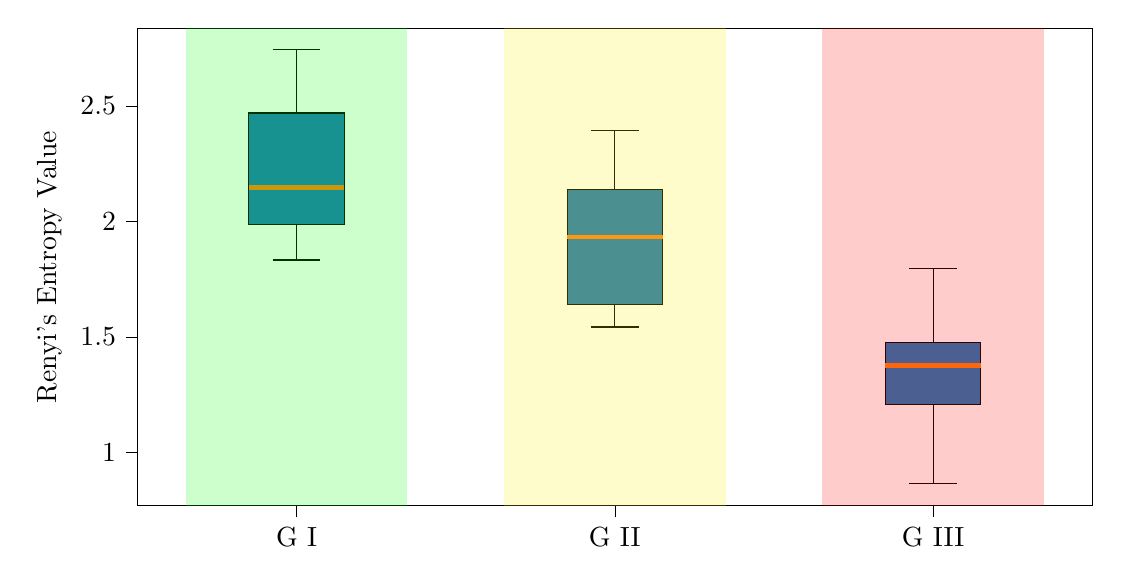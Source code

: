 % This file was created with tikzplotlib v0.10.1.
\begin{tikzpicture}

\definecolor{darkgray176}{RGB}{176,176,176}
\definecolor{darkorange25512714}{RGB}{255,127,14}
\definecolor{steelblue31119180}{RGB}{31,119,180}

\begin{axis}[
tick align=outside,
tick pos=left,
x grid style={darkgray176},
xmin=0.5, xmax=3.5,
xtick style={color=black},
y grid style={darkgray176},
ylabel={Renyi's Entropy Value},
ymin=0.77, ymax=2.836,
ytick style={color=black},
xtick={1,2,3},
xticklabels={
  G I,
  G II,
  G III
  },
% only scale the axis, not the axis including the ticks and labels
scale only axis=true,
% set `width' and `height' to the desired values
width=\textwidth,
height=0.5\textwidth,
]
\path [draw=black, fill=steelblue31119180]
(axis cs:0.85,1.987)
--(axis cs:1.15,1.987)
--(axis cs:1.15,2.469)
--(axis cs:0.85,2.469)
--(axis cs:0.85,1.987)
--cycle;
\addplot [black]
table {%
1 1.987
1 1.833
};
\addplot [black]
table {%
1 2.469
1 2.742
};
\addplot [black]
table {%
0.925 1.833
1.075 1.833
};
\addplot [black]
table {%
0.925 2.742
1.075 2.742
};
\path [draw=black, fill=steelblue31119180]
(axis cs:1.85,1.641)
--(axis cs:2.15,1.641)
--(axis cs:2.15,2.138)
--(axis cs:1.85,2.138)
--(axis cs:1.85,1.641)
--cycle;
\addplot [black]
table {%
2 1.641
2 1.543
};
\addplot [black]
table {%
2 2.138
2 2.395
};
\addplot [black]
table {%
1.925 1.543
2.075 1.543
};
\addplot [black]
table {%
1.925 2.395
2.075 2.395
};
\path [draw=black, fill=steelblue31119180]
(axis cs:2.85,1.207)
--(axis cs:3.15,1.207)
--(axis cs:3.15,1.477)
--(axis cs:2.85,1.477)
--(axis cs:2.85,1.207)
--cycle;
\addplot [black]
table {%
3 1.207
3 0.864
};
\addplot [black]
table {%
3 1.477
3 1.797
};
\addplot [black]
table {%
2.925 0.864
3.075 0.864
};
\addplot [black]
table {%
2.925 1.797
3.075 1.797
};
\addplot [ultra thick, darkorange25512714]
table {%
0.85 2.146
1.15 2.146
};
\addplot [ultra thick, darkorange25512714]
table {%
1.85 1.932
2.15 1.932
};
\addplot [ultra thick, darkorange25512714]
table {%
2.85 1.377
3.15 1.377
};

\path [draw=green, opacity=0.2, line width=80pt]
(axis cs:1,0.1)
--(axis cs:1,3);

\path [draw=yellow, opacity=0.2, line width=80pt]
(axis cs:2,0.1)
--(axis cs:2,3);

\path [draw=red, opacity=0.2, line width=80pt]
(axis cs:3,0.1)
--(axis cs:3,3);


\end{axis}

\end{tikzpicture}
